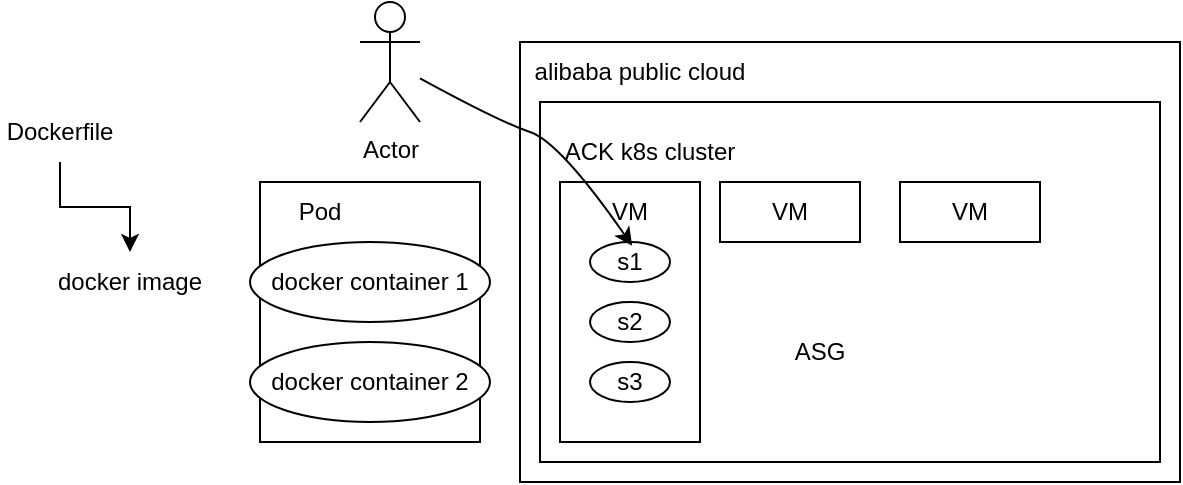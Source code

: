<mxfile version="20.5.3" type="github"><diagram id="MgKcKiiyPmvwURr7kCLA" name="Page-1"><mxGraphModel dx="1389" dy="284" grid="1" gridSize="10" guides="1" tooltips="1" connect="1" arrows="1" fold="1" page="1" pageScale="1" pageWidth="850" pageHeight="1100" math="0" shadow="0"><root><mxCell id="0"/><mxCell id="1" parent="0"/><mxCell id="LUMwOggKa-n37adav2N3-1" value="" style="rounded=0;whiteSpace=wrap;html=1;" vertex="1" parent="1"><mxGeometry x="90" y="330" width="330" height="220" as="geometry"/></mxCell><mxCell id="LUMwOggKa-n37adav2N3-2" value="alibaba public cloud" style="text;html=1;strokeColor=none;fillColor=none;align=center;verticalAlign=middle;whiteSpace=wrap;rounded=0;" vertex="1" parent="1"><mxGeometry x="90" y="330" width="120" height="30" as="geometry"/></mxCell><mxCell id="LUMwOggKa-n37adav2N3-4" value="" style="rounded=0;whiteSpace=wrap;html=1;" vertex="1" parent="1"><mxGeometry x="100" y="360" width="310" height="180" as="geometry"/></mxCell><mxCell id="LUMwOggKa-n37adav2N3-5" value="ACK k8s cluster" style="text;html=1;strokeColor=none;fillColor=none;align=center;verticalAlign=middle;whiteSpace=wrap;rounded=0;" vertex="1" parent="1"><mxGeometry x="110" y="370" width="90" height="30" as="geometry"/></mxCell><mxCell id="LUMwOggKa-n37adav2N3-6" value="" style="rounded=0;whiteSpace=wrap;html=1;" vertex="1" parent="1"><mxGeometry x="110" y="400" width="70" height="130" as="geometry"/></mxCell><mxCell id="LUMwOggKa-n37adav2N3-7" value="VM" style="rounded=0;whiteSpace=wrap;html=1;" vertex="1" parent="1"><mxGeometry x="190" y="400" width="70" height="30" as="geometry"/></mxCell><mxCell id="LUMwOggKa-n37adav2N3-8" value="VM" style="rounded=0;whiteSpace=wrap;html=1;" vertex="1" parent="1"><mxGeometry x="280" y="400" width="70" height="30" as="geometry"/></mxCell><mxCell id="LUMwOggKa-n37adav2N3-9" value="VM" style="text;html=1;strokeColor=none;fillColor=none;align=center;verticalAlign=middle;whiteSpace=wrap;rounded=0;" vertex="1" parent="1"><mxGeometry x="115" y="400" width="60" height="30" as="geometry"/></mxCell><mxCell id="LUMwOggKa-n37adav2N3-10" value="s1" style="ellipse;whiteSpace=wrap;html=1;" vertex="1" parent="1"><mxGeometry x="125" y="430" width="40" height="20" as="geometry"/></mxCell><mxCell id="LUMwOggKa-n37adav2N3-11" value="s2" style="ellipse;whiteSpace=wrap;html=1;" vertex="1" parent="1"><mxGeometry x="125" y="460" width="40" height="20" as="geometry"/></mxCell><mxCell id="LUMwOggKa-n37adav2N3-12" value="s3" style="ellipse;whiteSpace=wrap;html=1;" vertex="1" parent="1"><mxGeometry x="125" y="490" width="40" height="20" as="geometry"/></mxCell><mxCell id="LUMwOggKa-n37adav2N3-15" value="" style="rounded=0;whiteSpace=wrap;html=1;" vertex="1" parent="1"><mxGeometry x="-40" y="400" width="110" height="130" as="geometry"/></mxCell><mxCell id="LUMwOggKa-n37adav2N3-14" value="Pod" style="text;html=1;strokeColor=none;fillColor=none;align=center;verticalAlign=middle;whiteSpace=wrap;rounded=0;" vertex="1" parent="1"><mxGeometry x="-40" y="400" width="60" height="30" as="geometry"/></mxCell><mxCell id="LUMwOggKa-n37adav2N3-16" value="docker container 1" style="ellipse;whiteSpace=wrap;html=1;" vertex="1" parent="1"><mxGeometry x="-45" y="430" width="120" height="40" as="geometry"/></mxCell><mxCell id="LUMwOggKa-n37adav2N3-17" value="docker container 2" style="ellipse;whiteSpace=wrap;html=1;" vertex="1" parent="1"><mxGeometry x="-45" y="480" width="120" height="40" as="geometry"/></mxCell><mxCell id="LUMwOggKa-n37adav2N3-18" value="docker image" style="text;html=1;strokeColor=none;fillColor=none;align=center;verticalAlign=middle;whiteSpace=wrap;rounded=0;" vertex="1" parent="1"><mxGeometry x="-150" y="435" width="90" height="30" as="geometry"/></mxCell><mxCell id="LUMwOggKa-n37adav2N3-22" style="edgeStyle=orthogonalEdgeStyle;rounded=0;orthogonalLoop=1;jettySize=auto;html=1;exitX=0.5;exitY=1;exitDx=0;exitDy=0;" edge="1" parent="1" source="LUMwOggKa-n37adav2N3-19" target="LUMwOggKa-n37adav2N3-18"><mxGeometry relative="1" as="geometry"/></mxCell><mxCell id="LUMwOggKa-n37adav2N3-19" value="Dockerfile" style="text;html=1;strokeColor=none;fillColor=none;align=center;verticalAlign=middle;whiteSpace=wrap;rounded=0;" vertex="1" parent="1"><mxGeometry x="-170" y="360" width="60" height="30" as="geometry"/></mxCell><mxCell id="LUMwOggKa-n37adav2N3-23" value="Actor" style="shape=umlActor;verticalLabelPosition=bottom;verticalAlign=top;html=1;outlineConnect=0;" vertex="1" parent="1"><mxGeometry x="10" y="310" width="30" height="60" as="geometry"/></mxCell><mxCell id="LUMwOggKa-n37adav2N3-26" value="" style="curved=1;endArrow=classic;html=1;rounded=0;entryX=0.518;entryY=1.061;entryDx=0;entryDy=0;entryPerimeter=0;" edge="1" parent="1" source="LUMwOggKa-n37adav2N3-23" target="LUMwOggKa-n37adav2N3-9"><mxGeometry width="50" height="50" relative="1" as="geometry"><mxPoint x="60" y="330" as="sourcePoint"/><mxPoint x="110" y="280" as="targetPoint"/><Array as="points"><mxPoint x="80" y="370"/><mxPoint x="110" y="380"/></Array></mxGeometry></mxCell><mxCell id="LUMwOggKa-n37adav2N3-27" value="ASG" style="text;html=1;strokeColor=none;fillColor=none;align=center;verticalAlign=middle;whiteSpace=wrap;rounded=0;" vertex="1" parent="1"><mxGeometry x="210" y="470" width="60" height="30" as="geometry"/></mxCell></root></mxGraphModel></diagram></mxfile>